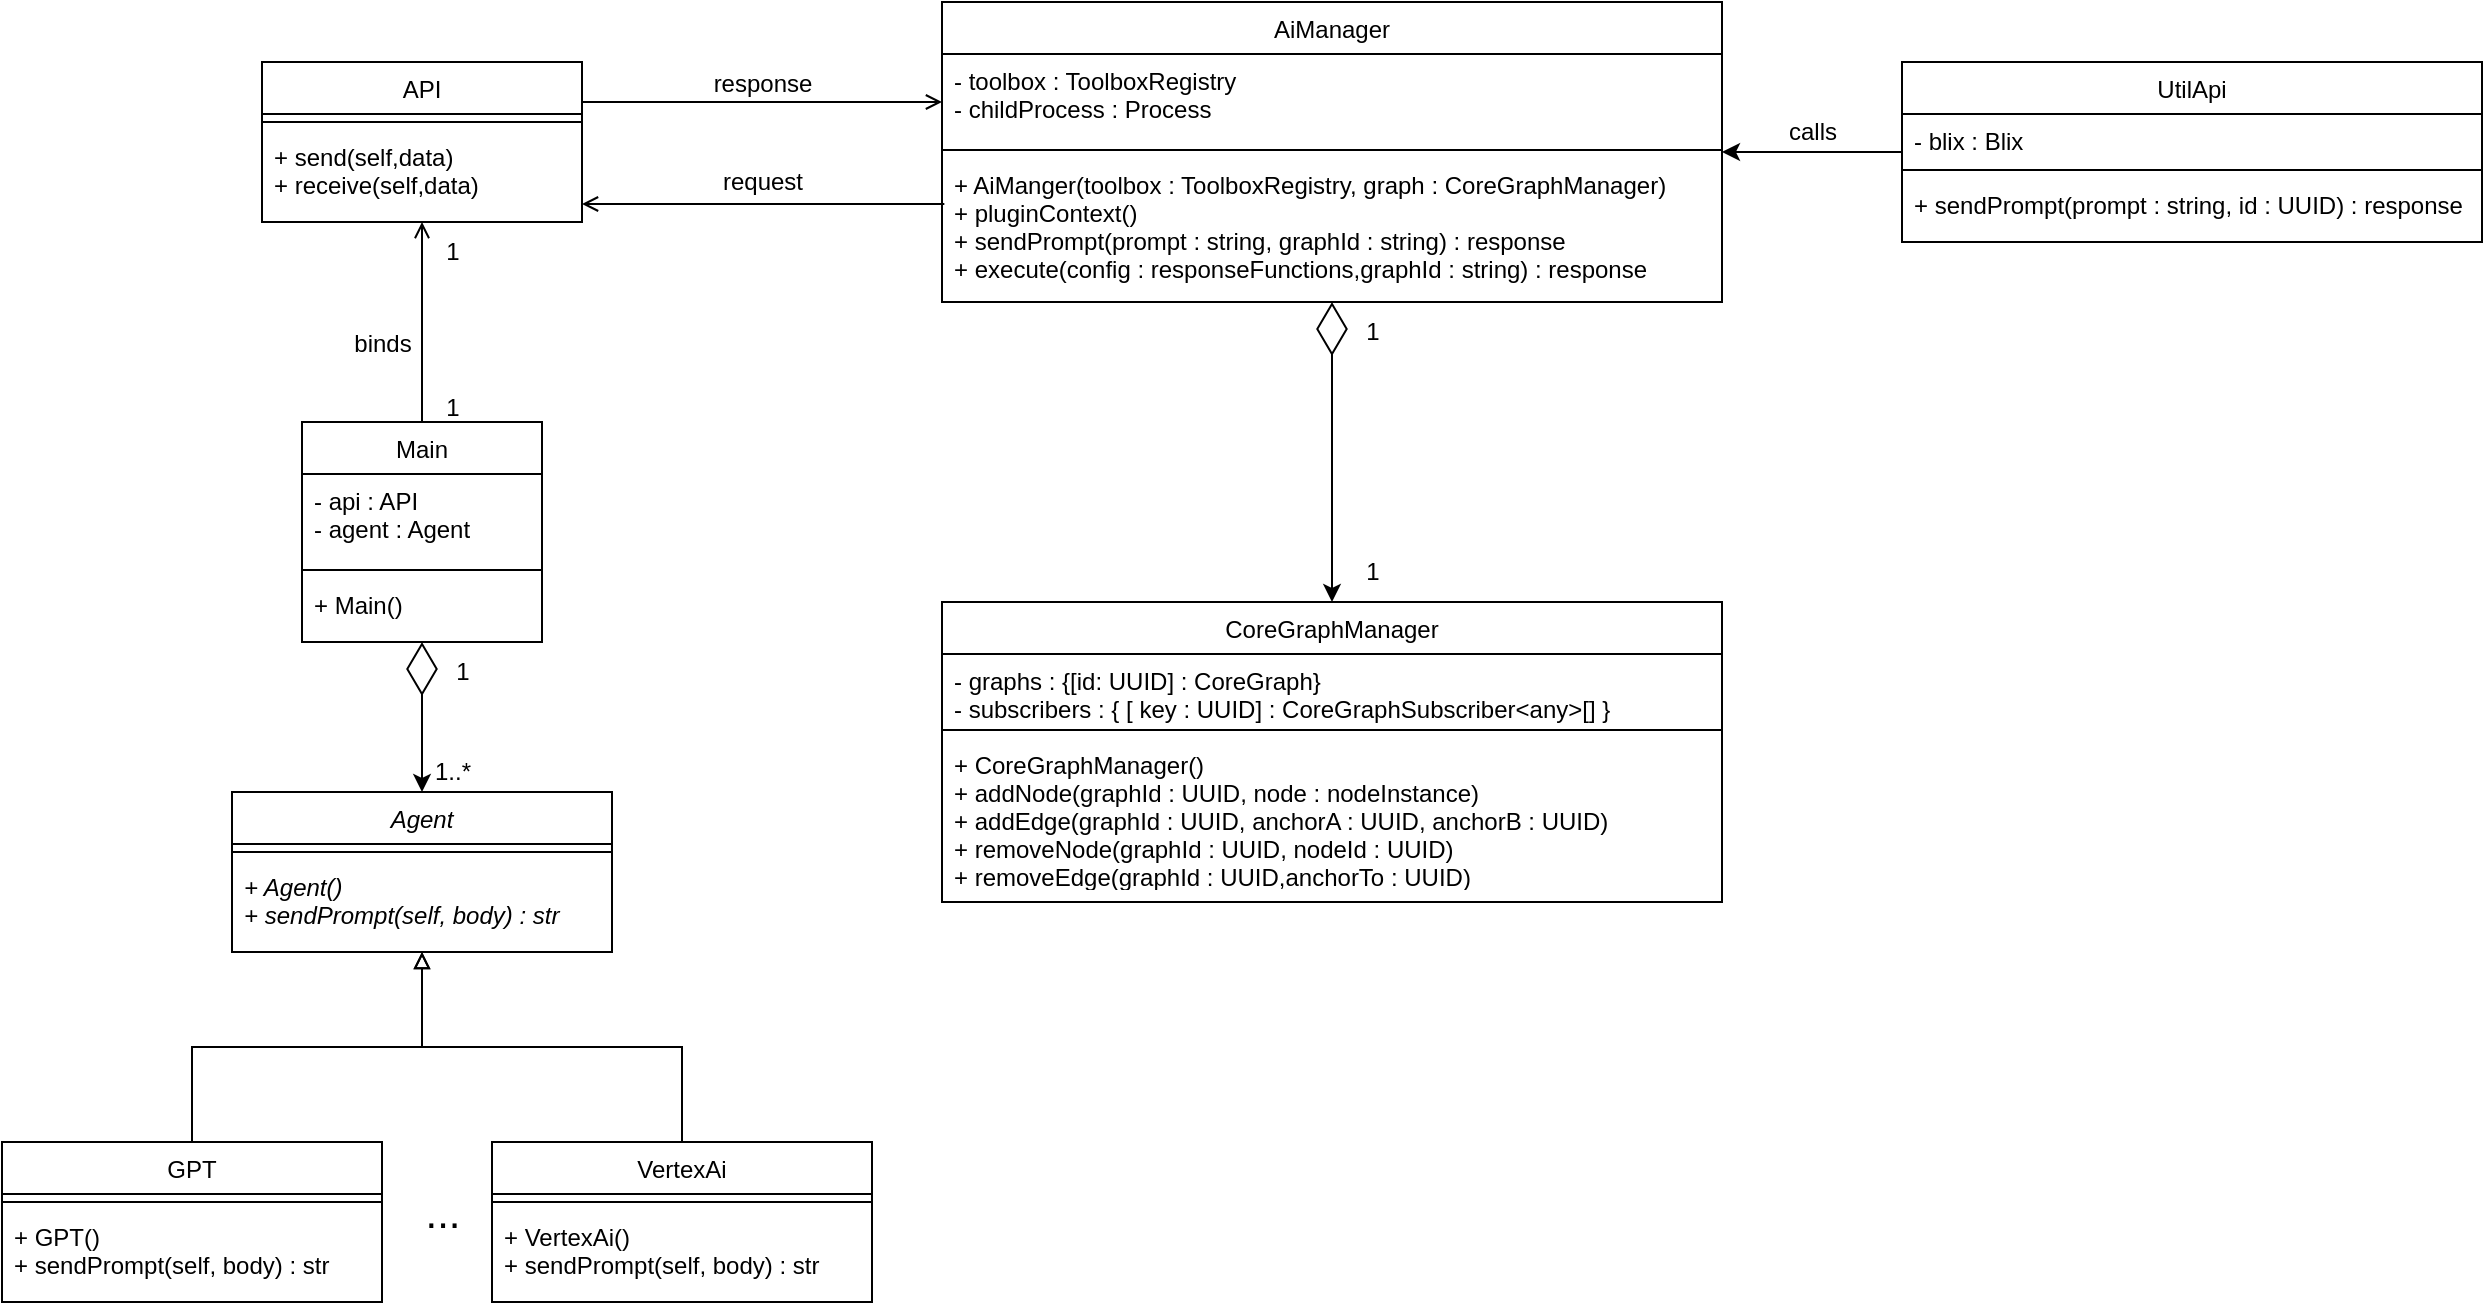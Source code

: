 <mxfile version="21.6.6" type="device">
  <diagram id="C5RBs43oDa-KdzZeNtuy" name="Page-1">
    <mxGraphModel dx="1434" dy="907" grid="1" gridSize="10" guides="1" tooltips="1" connect="1" arrows="1" fold="1" page="1" pageScale="1" pageWidth="827" pageHeight="1169" math="0" shadow="0">
      <root>
        <mxCell id="WIyWlLk6GJQsqaUBKTNV-0" />
        <mxCell id="WIyWlLk6GJQsqaUBKTNV-1" parent="WIyWlLk6GJQsqaUBKTNV-0" />
        <mxCell id="zkfFHV4jXpPFQw0GAbJ--0" value="API" style="swimlane;fontStyle=0;align=center;verticalAlign=top;childLayout=stackLayout;horizontal=1;startSize=26;horizontalStack=0;resizeParent=1;resizeLast=0;collapsible=1;marginBottom=0;rounded=0;shadow=0;strokeWidth=1;" parent="WIyWlLk6GJQsqaUBKTNV-1" vertex="1">
          <mxGeometry x="220" y="140" width="160" height="80" as="geometry">
            <mxRectangle x="230" y="140" width="160" height="26" as="alternateBounds" />
          </mxGeometry>
        </mxCell>
        <mxCell id="zkfFHV4jXpPFQw0GAbJ--4" value="" style="line;html=1;strokeWidth=1;align=left;verticalAlign=middle;spacingTop=-1;spacingLeft=3;spacingRight=3;rotatable=0;labelPosition=right;points=[];portConstraint=eastwest;" parent="zkfFHV4jXpPFQw0GAbJ--0" vertex="1">
          <mxGeometry y="26" width="160" height="8" as="geometry" />
        </mxCell>
        <mxCell id="zkfFHV4jXpPFQw0GAbJ--5" value="+ send(self,data)&#xa;+ receive(self,data)&#xa;" style="text;align=left;verticalAlign=top;spacingLeft=4;spacingRight=4;overflow=hidden;rotatable=0;points=[[0,0.5],[1,0.5]];portConstraint=eastwest;" parent="zkfFHV4jXpPFQw0GAbJ--0" vertex="1">
          <mxGeometry y="34" width="160" height="36" as="geometry" />
        </mxCell>
        <mxCell id="zkfFHV4jXpPFQw0GAbJ--17" value="AiManager&#xa;" style="swimlane;fontStyle=0;align=center;verticalAlign=top;childLayout=stackLayout;horizontal=1;startSize=26;horizontalStack=0;resizeParent=1;resizeLast=0;collapsible=1;marginBottom=0;rounded=0;shadow=0;strokeWidth=1;" parent="WIyWlLk6GJQsqaUBKTNV-1" vertex="1">
          <mxGeometry x="560" y="110" width="390" height="150" as="geometry">
            <mxRectangle x="550" y="140" width="160" height="26" as="alternateBounds" />
          </mxGeometry>
        </mxCell>
        <mxCell id="zkfFHV4jXpPFQw0GAbJ--18" value="- toolbox : ToolboxRegistry&#xa;- childProcess : Process&#xa;" style="text;align=left;verticalAlign=top;spacingLeft=4;spacingRight=4;overflow=hidden;rotatable=0;points=[[0,0.5],[1,0.5]];portConstraint=eastwest;" parent="zkfFHV4jXpPFQw0GAbJ--17" vertex="1">
          <mxGeometry y="26" width="390" height="44" as="geometry" />
        </mxCell>
        <mxCell id="zkfFHV4jXpPFQw0GAbJ--23" value="" style="line;html=1;strokeWidth=1;align=left;verticalAlign=middle;spacingTop=-1;spacingLeft=3;spacingRight=3;rotatable=0;labelPosition=right;points=[];portConstraint=eastwest;" parent="zkfFHV4jXpPFQw0GAbJ--17" vertex="1">
          <mxGeometry y="70" width="390" height="8" as="geometry" />
        </mxCell>
        <mxCell id="zkfFHV4jXpPFQw0GAbJ--24" value="+ AiManger(toolbox : ToolboxRegistry, graph : CoreGraphManager)&#xa;+ pluginContext()&#xa;+ sendPrompt(prompt : string, graphId : string) : response&#xa;+ execute(config : responseFunctions,graphId : string) : response&#xa;" style="text;align=left;verticalAlign=top;spacingLeft=4;spacingRight=4;overflow=hidden;rotatable=0;points=[[0,0.5],[1,0.5]];portConstraint=eastwest;" parent="zkfFHV4jXpPFQw0GAbJ--17" vertex="1">
          <mxGeometry y="78" width="390" height="72" as="geometry" />
        </mxCell>
        <mxCell id="zkfFHV4jXpPFQw0GAbJ--26" value="" style="endArrow=open;shadow=0;strokeWidth=1;rounded=0;endFill=1;edgeStyle=elbowEdgeStyle;elbow=vertical;" parent="WIyWlLk6GJQsqaUBKTNV-1" edge="1">
          <mxGeometry x="0.5" y="41" relative="1" as="geometry">
            <mxPoint x="380" y="160" as="sourcePoint" />
            <mxPoint x="560" y="160" as="targetPoint" />
            <mxPoint x="-40" y="32" as="offset" />
          </mxGeometry>
        </mxCell>
        <mxCell id="zkfFHV4jXpPFQw0GAbJ--27" value="" style="resizable=0;align=left;verticalAlign=bottom;labelBackgroundColor=none;fontSize=12;" parent="zkfFHV4jXpPFQw0GAbJ--26" connectable="0" vertex="1">
          <mxGeometry x="-1" relative="1" as="geometry">
            <mxPoint y="4" as="offset" />
          </mxGeometry>
        </mxCell>
        <mxCell id="zkfFHV4jXpPFQw0GAbJ--29" value="response" style="text;html=1;resizable=0;points=[];;align=center;verticalAlign=middle;labelBackgroundColor=none;rounded=0;shadow=0;strokeWidth=1;fontSize=12;" parent="zkfFHV4jXpPFQw0GAbJ--26" connectable="0" vertex="1">
          <mxGeometry x="0.5" y="49" relative="1" as="geometry">
            <mxPoint x="-45" y="40" as="offset" />
          </mxGeometry>
        </mxCell>
        <mxCell id="jLqWz2tM7Y8qz89wDv2X-0" value="" style="endArrow=open;shadow=0;strokeWidth=1;rounded=0;endFill=1;edgeStyle=elbowEdgeStyle;elbow=vertical;entryX=1;entryY=0.5;entryDx=0;entryDy=0;exitX=0.003;exitY=0.319;exitDx=0;exitDy=0;exitPerimeter=0;" parent="WIyWlLk6GJQsqaUBKTNV-1" source="zkfFHV4jXpPFQw0GAbJ--24" edge="1">
          <mxGeometry x="0.5" y="41" relative="1" as="geometry">
            <mxPoint x="430" y="300" as="sourcePoint" />
            <mxPoint x="380" y="211" as="targetPoint" />
            <mxPoint x="-40" y="32" as="offset" />
          </mxGeometry>
        </mxCell>
        <mxCell id="jLqWz2tM7Y8qz89wDv2X-1" value="" style="resizable=0;align=left;verticalAlign=bottom;labelBackgroundColor=none;fontSize=12;" parent="jLqWz2tM7Y8qz89wDv2X-0" connectable="0" vertex="1">
          <mxGeometry x="-1" relative="1" as="geometry">
            <mxPoint y="4" as="offset" />
          </mxGeometry>
        </mxCell>
        <mxCell id="jLqWz2tM7Y8qz89wDv2X-2" value="request" style="text;html=1;resizable=0;points=[];;align=center;verticalAlign=middle;labelBackgroundColor=none;rounded=0;shadow=0;strokeWidth=1;fontSize=12;" parent="jLqWz2tM7Y8qz89wDv2X-0" connectable="0" vertex="1">
          <mxGeometry x="0.5" y="49" relative="1" as="geometry">
            <mxPoint x="45" y="-60" as="offset" />
          </mxGeometry>
        </mxCell>
        <mxCell id="jLqWz2tM7Y8qz89wDv2X-3" value="CoreGraphManager&#xa;" style="swimlane;fontStyle=0;align=center;verticalAlign=top;childLayout=stackLayout;horizontal=1;startSize=26;horizontalStack=0;resizeParent=1;resizeLast=0;collapsible=1;marginBottom=0;rounded=0;shadow=0;strokeWidth=1;" parent="WIyWlLk6GJQsqaUBKTNV-1" vertex="1">
          <mxGeometry x="560" y="410" width="390" height="150" as="geometry">
            <mxRectangle x="550" y="140" width="160" height="26" as="alternateBounds" />
          </mxGeometry>
        </mxCell>
        <mxCell id="jLqWz2tM7Y8qz89wDv2X-4" value="- graphs : {[id: UUID] : CoreGraph}&#xa;- subscribers : { [ key : UUID] : CoreGraphSubscriber&lt;any&gt;[] }&#xa;&#xa;" style="text;align=left;verticalAlign=top;spacingLeft=4;spacingRight=4;overflow=hidden;rotatable=0;points=[[0,0.5],[1,0.5]];portConstraint=eastwest;" parent="jLqWz2tM7Y8qz89wDv2X-3" vertex="1">
          <mxGeometry y="26" width="390" height="34" as="geometry" />
        </mxCell>
        <mxCell id="jLqWz2tM7Y8qz89wDv2X-5" value="" style="line;html=1;strokeWidth=1;align=left;verticalAlign=middle;spacingTop=-1;spacingLeft=3;spacingRight=3;rotatable=0;labelPosition=right;points=[];portConstraint=eastwest;" parent="jLqWz2tM7Y8qz89wDv2X-3" vertex="1">
          <mxGeometry y="60" width="390" height="8" as="geometry" />
        </mxCell>
        <mxCell id="jLqWz2tM7Y8qz89wDv2X-6" value="+ CoreGraphManager()&#xa;+ addNode(graphId : UUID, node : nodeInstance)&#xa;+ addEdge(graphId : UUID, anchorA : UUID, anchorB : UUID)&#xa;+ removeNode(graphId : UUID, nodeId : UUID)&#xa;+ removeEdge(graphId : UUID,anchorTo : UUID)&#xa;&#xa;" style="text;align=left;verticalAlign=top;spacingLeft=4;spacingRight=4;overflow=hidden;rotatable=0;points=[[0,0.5],[1,0.5]];portConstraint=eastwest;" parent="jLqWz2tM7Y8qz89wDv2X-3" vertex="1">
          <mxGeometry y="68" width="390" height="72" as="geometry" />
        </mxCell>
        <mxCell id="jLqWz2tM7Y8qz89wDv2X-10" value="calls" style="text;html=1;align=center;verticalAlign=middle;resizable=0;points=[];autosize=1;strokeColor=none;fillColor=none;" parent="WIyWlLk6GJQsqaUBKTNV-1" vertex="1">
          <mxGeometry x="970" y="160" width="50" height="30" as="geometry" />
        </mxCell>
        <mxCell id="jLqWz2tM7Y8qz89wDv2X-23" value="1" style="text;html=1;align=center;verticalAlign=middle;resizable=0;points=[];autosize=1;strokeColor=none;fillColor=none;" parent="WIyWlLk6GJQsqaUBKTNV-1" vertex="1">
          <mxGeometry x="760" y="260" width="30" height="30" as="geometry" />
        </mxCell>
        <mxCell id="jLqWz2tM7Y8qz89wDv2X-30" value="1" style="text;html=1;align=center;verticalAlign=middle;resizable=0;points=[];autosize=1;strokeColor=none;fillColor=none;" parent="WIyWlLk6GJQsqaUBKTNV-1" vertex="1">
          <mxGeometry x="760" y="380" width="30" height="30" as="geometry" />
        </mxCell>
        <mxCell id="jLqWz2tM7Y8qz89wDv2X-35" value="Main" style="swimlane;fontStyle=0;align=center;verticalAlign=top;childLayout=stackLayout;horizontal=1;startSize=26;horizontalStack=0;resizeParent=1;resizeLast=0;collapsible=1;marginBottom=0;rounded=0;shadow=0;strokeWidth=1;" parent="WIyWlLk6GJQsqaUBKTNV-1" vertex="1">
          <mxGeometry x="240" y="320" width="120" height="110" as="geometry">
            <mxRectangle x="550" y="140" width="160" height="26" as="alternateBounds" />
          </mxGeometry>
        </mxCell>
        <mxCell id="jLqWz2tM7Y8qz89wDv2X-36" value="- api : API&#xa;- agent : Agent&#xa;" style="text;align=left;verticalAlign=top;spacingLeft=4;spacingRight=4;overflow=hidden;rotatable=0;points=[[0,0.5],[1,0.5]];portConstraint=eastwest;" parent="jLqWz2tM7Y8qz89wDv2X-35" vertex="1">
          <mxGeometry y="26" width="120" height="44" as="geometry" />
        </mxCell>
        <mxCell id="jLqWz2tM7Y8qz89wDv2X-37" value="" style="line;html=1;strokeWidth=1;align=left;verticalAlign=middle;spacingTop=-1;spacingLeft=3;spacingRight=3;rotatable=0;labelPosition=right;points=[];portConstraint=eastwest;" parent="jLqWz2tM7Y8qz89wDv2X-35" vertex="1">
          <mxGeometry y="70" width="120" height="8" as="geometry" />
        </mxCell>
        <mxCell id="jLqWz2tM7Y8qz89wDv2X-38" value="+ Main()" style="text;align=left;verticalAlign=top;spacingLeft=4;spacingRight=4;overflow=hidden;rotatable=0;points=[[0,0.5],[1,0.5]];portConstraint=eastwest;" parent="jLqWz2tM7Y8qz89wDv2X-35" vertex="1">
          <mxGeometry y="78" width="120" height="32" as="geometry" />
        </mxCell>
        <mxCell id="jLqWz2tM7Y8qz89wDv2X-39" value="" style="endArrow=open;shadow=0;strokeWidth=1;rounded=0;endFill=1;edgeStyle=elbowEdgeStyle;elbow=vertical;" parent="WIyWlLk6GJQsqaUBKTNV-1" source="jLqWz2tM7Y8qz89wDv2X-35" target="zkfFHV4jXpPFQw0GAbJ--0" edge="1">
          <mxGeometry x="0.5" y="41" relative="1" as="geometry">
            <mxPoint x="70" y="360" as="sourcePoint" />
            <mxPoint x="250" y="360" as="targetPoint" />
            <mxPoint x="-40" y="32" as="offset" />
          </mxGeometry>
        </mxCell>
        <mxCell id="jLqWz2tM7Y8qz89wDv2X-40" value="" style="resizable=0;align=left;verticalAlign=bottom;labelBackgroundColor=none;fontSize=12;" parent="jLqWz2tM7Y8qz89wDv2X-39" connectable="0" vertex="1">
          <mxGeometry x="-1" relative="1" as="geometry">
            <mxPoint y="4" as="offset" />
          </mxGeometry>
        </mxCell>
        <mxCell id="jLqWz2tM7Y8qz89wDv2X-41" value="binds" style="text;html=1;resizable=0;points=[];;align=center;verticalAlign=middle;labelBackgroundColor=none;rounded=0;shadow=0;strokeWidth=1;fontSize=12;" parent="jLqWz2tM7Y8qz89wDv2X-39" connectable="0" vertex="1">
          <mxGeometry x="0.5" y="49" relative="1" as="geometry">
            <mxPoint x="29" y="36" as="offset" />
          </mxGeometry>
        </mxCell>
        <mxCell id="jLqWz2tM7Y8qz89wDv2X-44" value="1" style="text;html=1;align=center;verticalAlign=middle;resizable=0;points=[];autosize=1;strokeColor=none;fillColor=none;" parent="WIyWlLk6GJQsqaUBKTNV-1" vertex="1">
          <mxGeometry x="300" y="220" width="30" height="30" as="geometry" />
        </mxCell>
        <mxCell id="jLqWz2tM7Y8qz89wDv2X-45" value="1" style="text;html=1;align=center;verticalAlign=middle;resizable=0;points=[];autosize=1;strokeColor=none;fillColor=none;" parent="WIyWlLk6GJQsqaUBKTNV-1" vertex="1">
          <mxGeometry x="300" y="298" width="30" height="30" as="geometry" />
        </mxCell>
        <mxCell id="jLqWz2tM7Y8qz89wDv2X-46" value="Agent" style="swimlane;fontStyle=2;align=center;verticalAlign=top;childLayout=stackLayout;horizontal=1;startSize=26;horizontalStack=0;resizeParent=1;resizeLast=0;collapsible=1;marginBottom=0;rounded=0;shadow=0;strokeWidth=1;" parent="WIyWlLk6GJQsqaUBKTNV-1" vertex="1">
          <mxGeometry x="205" y="505" width="190" height="80" as="geometry">
            <mxRectangle x="550" y="140" width="160" height="26" as="alternateBounds" />
          </mxGeometry>
        </mxCell>
        <mxCell id="jLqWz2tM7Y8qz89wDv2X-48" value="" style="line;html=1;strokeWidth=1;align=left;verticalAlign=middle;spacingTop=-1;spacingLeft=3;spacingRight=3;rotatable=0;labelPosition=right;points=[];portConstraint=eastwest;" parent="jLqWz2tM7Y8qz89wDv2X-46" vertex="1">
          <mxGeometry y="26" width="190" height="8" as="geometry" />
        </mxCell>
        <mxCell id="jLqWz2tM7Y8qz89wDv2X-49" value="+ Agent()&#xa;+ sendPrompt(self, body) : str&#xa;" style="text;align=left;verticalAlign=top;spacingLeft=4;spacingRight=4;overflow=hidden;rotatable=0;points=[[0,0.5],[1,0.5]];portConstraint=eastwest;fontStyle=2" parent="jLqWz2tM7Y8qz89wDv2X-46" vertex="1">
          <mxGeometry y="34" width="190" height="32" as="geometry" />
        </mxCell>
        <mxCell id="jLqWz2tM7Y8qz89wDv2X-53" value="1" style="text;html=1;align=center;verticalAlign=middle;resizable=0;points=[];autosize=1;strokeColor=none;fillColor=none;" parent="WIyWlLk6GJQsqaUBKTNV-1" vertex="1">
          <mxGeometry x="305" y="430" width="30" height="30" as="geometry" />
        </mxCell>
        <mxCell id="jLqWz2tM7Y8qz89wDv2X-54" value="1..*" style="text;html=1;align=center;verticalAlign=middle;resizable=0;points=[];autosize=1;strokeColor=none;fillColor=none;" parent="WIyWlLk6GJQsqaUBKTNV-1" vertex="1">
          <mxGeometry x="295" y="480" width="40" height="30" as="geometry" />
        </mxCell>
        <mxCell id="jLqWz2tM7Y8qz89wDv2X-63" style="edgeStyle=orthogonalEdgeStyle;rounded=0;orthogonalLoop=1;jettySize=auto;html=1;endArrow=block;endFill=0;" parent="WIyWlLk6GJQsqaUBKTNV-1" source="jLqWz2tM7Y8qz89wDv2X-56" target="jLqWz2tM7Y8qz89wDv2X-46" edge="1">
          <mxGeometry relative="1" as="geometry" />
        </mxCell>
        <mxCell id="jLqWz2tM7Y8qz89wDv2X-56" value="GPT" style="swimlane;fontStyle=0;align=center;verticalAlign=top;childLayout=stackLayout;horizontal=1;startSize=26;horizontalStack=0;resizeParent=1;resizeLast=0;collapsible=1;marginBottom=0;rounded=0;shadow=0;strokeWidth=1;" parent="WIyWlLk6GJQsqaUBKTNV-1" vertex="1">
          <mxGeometry x="90" y="680" width="190" height="80" as="geometry">
            <mxRectangle x="550" y="140" width="160" height="26" as="alternateBounds" />
          </mxGeometry>
        </mxCell>
        <mxCell id="jLqWz2tM7Y8qz89wDv2X-57" value="" style="line;html=1;strokeWidth=1;align=left;verticalAlign=middle;spacingTop=-1;spacingLeft=3;spacingRight=3;rotatable=0;labelPosition=right;points=[];portConstraint=eastwest;" parent="jLqWz2tM7Y8qz89wDv2X-56" vertex="1">
          <mxGeometry y="26" width="190" height="8" as="geometry" />
        </mxCell>
        <mxCell id="jLqWz2tM7Y8qz89wDv2X-58" value="+ GPT()&#xa;+ sendPrompt(self, body) : str&#xa;" style="text;align=left;verticalAlign=top;spacingLeft=4;spacingRight=4;overflow=hidden;rotatable=0;points=[[0,0.5],[1,0.5]];portConstraint=eastwest;fontStyle=0" parent="jLqWz2tM7Y8qz89wDv2X-56" vertex="1">
          <mxGeometry y="34" width="190" height="32" as="geometry" />
        </mxCell>
        <mxCell id="jLqWz2tM7Y8qz89wDv2X-64" style="edgeStyle=orthogonalEdgeStyle;rounded=0;orthogonalLoop=1;jettySize=auto;html=1;endArrow=block;endFill=0;" parent="WIyWlLk6GJQsqaUBKTNV-1" source="jLqWz2tM7Y8qz89wDv2X-59" target="jLqWz2tM7Y8qz89wDv2X-46" edge="1">
          <mxGeometry relative="1" as="geometry" />
        </mxCell>
        <mxCell id="jLqWz2tM7Y8qz89wDv2X-59" value="VertexAi" style="swimlane;fontStyle=0;align=center;verticalAlign=top;childLayout=stackLayout;horizontal=1;startSize=26;horizontalStack=0;resizeParent=1;resizeLast=0;collapsible=1;marginBottom=0;rounded=0;shadow=0;strokeWidth=1;" parent="WIyWlLk6GJQsqaUBKTNV-1" vertex="1">
          <mxGeometry x="335" y="680" width="190" height="80" as="geometry">
            <mxRectangle x="550" y="140" width="160" height="26" as="alternateBounds" />
          </mxGeometry>
        </mxCell>
        <mxCell id="jLqWz2tM7Y8qz89wDv2X-60" value="" style="line;html=1;strokeWidth=1;align=left;verticalAlign=middle;spacingTop=-1;spacingLeft=3;spacingRight=3;rotatable=0;labelPosition=right;points=[];portConstraint=eastwest;" parent="jLqWz2tM7Y8qz89wDv2X-59" vertex="1">
          <mxGeometry y="26" width="190" height="8" as="geometry" />
        </mxCell>
        <mxCell id="jLqWz2tM7Y8qz89wDv2X-61" value="+ VertexAi()&#xa;+ sendPrompt(self, body) : str&#xa;" style="text;align=left;verticalAlign=top;spacingLeft=4;spacingRight=4;overflow=hidden;rotatable=0;points=[[0,0.5],[1,0.5]];portConstraint=eastwest;fontStyle=0" parent="jLqWz2tM7Y8qz89wDv2X-59" vertex="1">
          <mxGeometry y="34" width="190" height="32" as="geometry" />
        </mxCell>
        <mxCell id="jLqWz2tM7Y8qz89wDv2X-62" value="..." style="text;html=1;align=center;verticalAlign=middle;resizable=0;points=[];autosize=1;strokeColor=none;fillColor=none;fontSize=21;" parent="WIyWlLk6GJQsqaUBKTNV-1" vertex="1">
          <mxGeometry x="290" y="695" width="40" height="40" as="geometry" />
        </mxCell>
        <mxCell id="-kwt9t6BVn5znbfFT34z-2" value="" style="endArrow=diamondThin;endFill=0;endSize=24;html=1;rounded=0;startArrow=classic;startFill=1;" parent="WIyWlLk6GJQsqaUBKTNV-1" source="jLqWz2tM7Y8qz89wDv2X-3" target="zkfFHV4jXpPFQw0GAbJ--17" edge="1">
          <mxGeometry width="160" relative="1" as="geometry">
            <mxPoint x="640" y="496" as="sourcePoint" />
            <mxPoint x="414" y="300" as="targetPoint" />
            <Array as="points">
              <mxPoint x="755" y="360" />
            </Array>
          </mxGeometry>
        </mxCell>
        <mxCell id="-kwt9t6BVn5znbfFT34z-4" value="" style="endArrow=diamondThin;endFill=0;endSize=24;html=1;rounded=0;startArrow=classic;startFill=1;" parent="WIyWlLk6GJQsqaUBKTNV-1" source="jLqWz2tM7Y8qz89wDv2X-46" target="jLqWz2tM7Y8qz89wDv2X-35" edge="1">
          <mxGeometry width="160" relative="1" as="geometry">
            <mxPoint x="500" y="450" as="sourcePoint" />
            <mxPoint x="500" y="300" as="targetPoint" />
            <Array as="points" />
          </mxGeometry>
        </mxCell>
        <mxCell id="-kwt9t6BVn5znbfFT34z-5" style="edgeStyle=orthogonalEdgeStyle;rounded=0;orthogonalLoop=1;jettySize=auto;html=1;" parent="WIyWlLk6GJQsqaUBKTNV-1" source="-kwt9t6BVn5znbfFT34z-7" target="zkfFHV4jXpPFQw0GAbJ--17" edge="1">
          <mxGeometry relative="1" as="geometry">
            <mxPoint x="1080" y="197" as="sourcePoint" />
          </mxGeometry>
        </mxCell>
        <mxCell id="-kwt9t6BVn5znbfFT34z-7" value="UtilApi" style="swimlane;fontStyle=0;align=center;verticalAlign=top;childLayout=stackLayout;horizontal=1;startSize=26;horizontalStack=0;resizeParent=1;resizeLast=0;collapsible=1;marginBottom=0;rounded=0;shadow=0;strokeWidth=1;" parent="WIyWlLk6GJQsqaUBKTNV-1" vertex="1">
          <mxGeometry x="1040" y="140" width="290" height="90" as="geometry">
            <mxRectangle x="550" y="140" width="160" height="26" as="alternateBounds" />
          </mxGeometry>
        </mxCell>
        <mxCell id="-kwt9t6BVn5znbfFT34z-8" value="- blix : Blix" style="text;align=left;verticalAlign=top;spacingLeft=4;spacingRight=4;overflow=hidden;rotatable=0;points=[[0,0.5],[1,0.5]];portConstraint=eastwest;" parent="-kwt9t6BVn5znbfFT34z-7" vertex="1">
          <mxGeometry y="26" width="290" height="24" as="geometry" />
        </mxCell>
        <mxCell id="-kwt9t6BVn5znbfFT34z-9" value="" style="line;html=1;strokeWidth=1;align=left;verticalAlign=middle;spacingTop=-1;spacingLeft=3;spacingRight=3;rotatable=0;labelPosition=right;points=[];portConstraint=eastwest;" parent="-kwt9t6BVn5znbfFT34z-7" vertex="1">
          <mxGeometry y="50" width="290" height="8" as="geometry" />
        </mxCell>
        <mxCell id="-kwt9t6BVn5znbfFT34z-10" value="+ sendPrompt(prompt : string, id : UUID) : response" style="text;align=left;verticalAlign=top;spacingLeft=4;spacingRight=4;overflow=hidden;rotatable=0;points=[[0,0.5],[1,0.5]];portConstraint=eastwest;" parent="-kwt9t6BVn5znbfFT34z-7" vertex="1">
          <mxGeometry y="58" width="290" height="32" as="geometry" />
        </mxCell>
      </root>
    </mxGraphModel>
  </diagram>
</mxfile>
